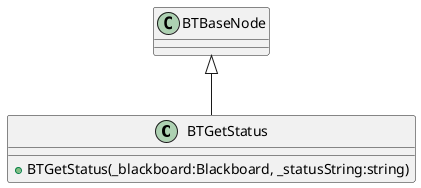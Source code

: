 @startuml
class BTGetStatus {
    + BTGetStatus(_blackboard:Blackboard, _statusString:string)
}
BTBaseNode <|-- BTGetStatus
@enduml
